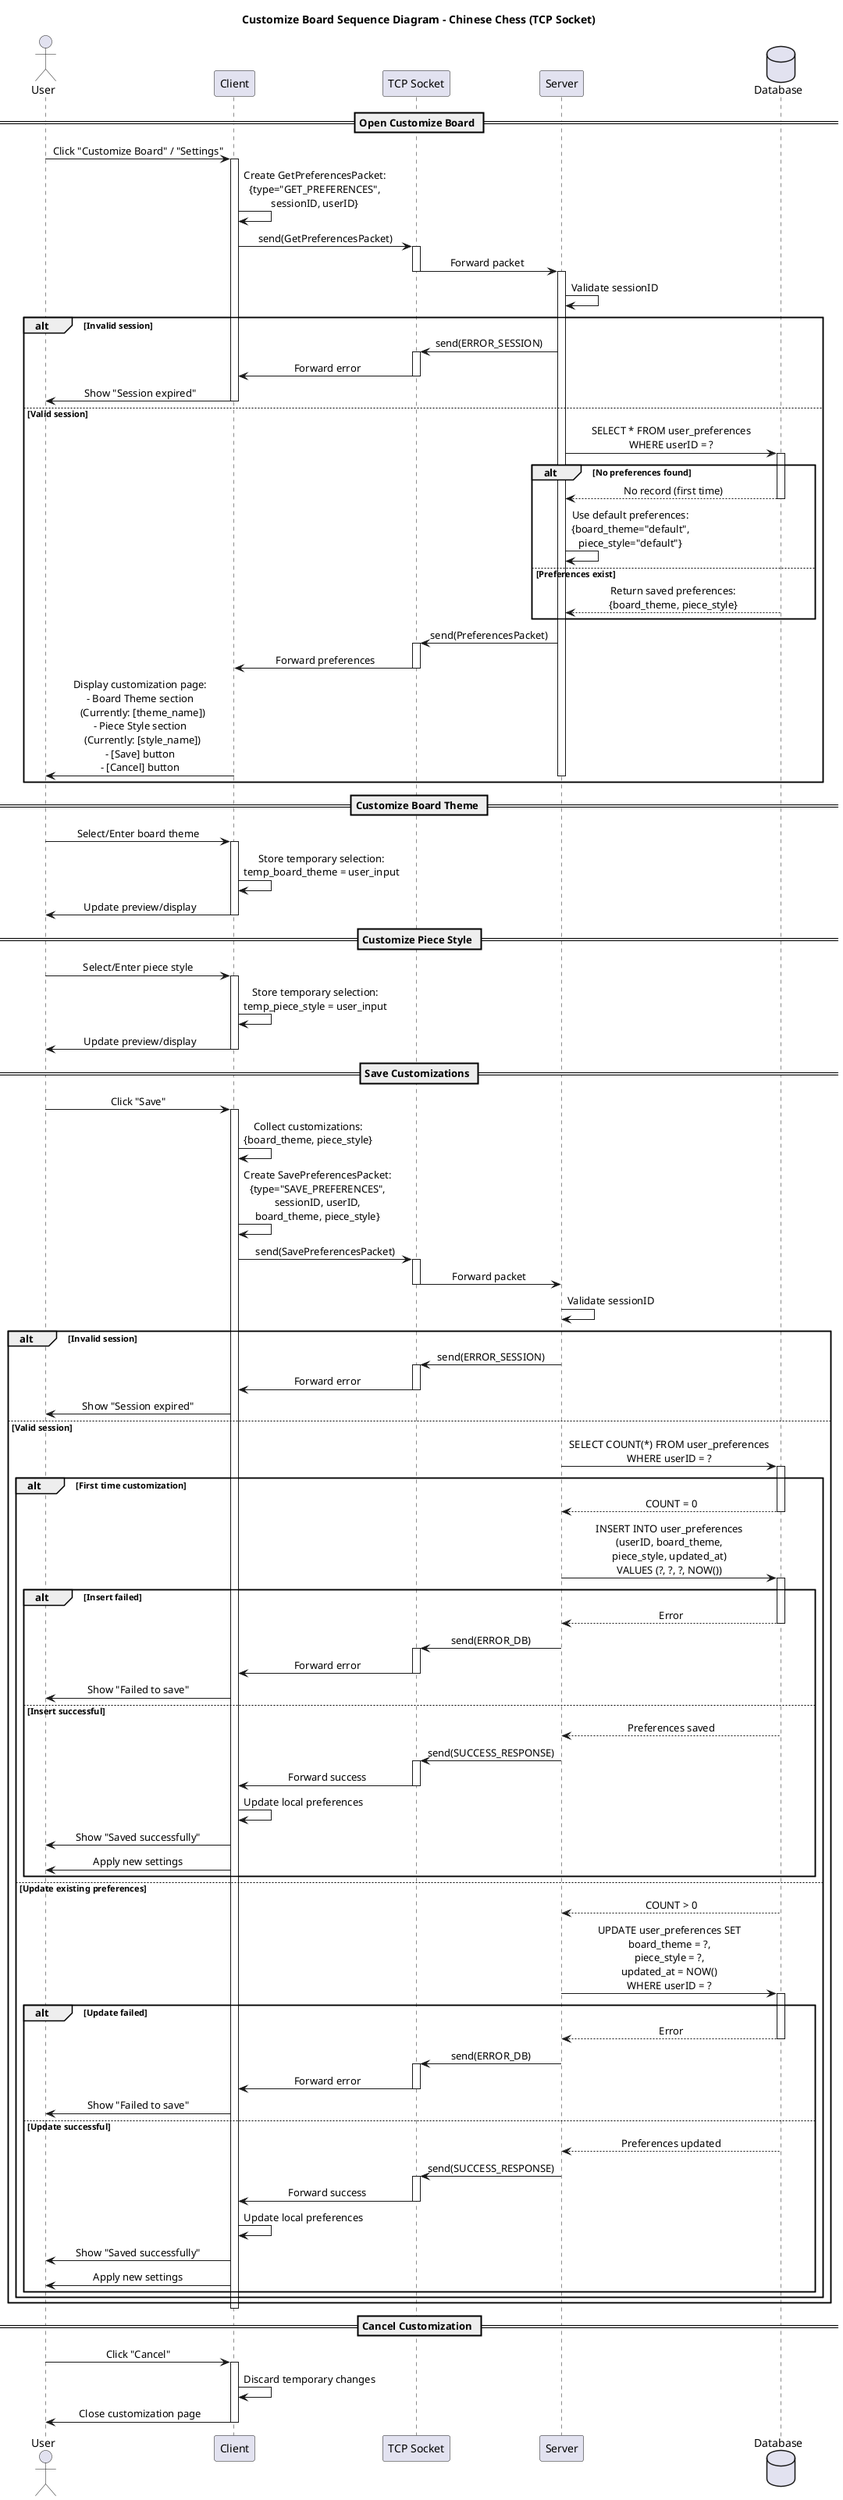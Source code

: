 @startuml
title Customize Board Sequence Diagram - Chinese Chess (TCP Socket)

skinparam sequenceMessageAlign center
skinparam responseMessageBelowArrow true

actor User
participant "Client" as Client
participant "TCP Socket" as Socket
participant "Server" as Server
database "Database" as DB

== Open Customize Board ==
User -> Client: Click "Customize Board" / "Settings"
activate Client

Client -> Client: Create GetPreferencesPacket:\n{type="GET_PREFERENCES",\nsessionID, userID}

Client -> Socket: send(GetPreferencesPacket)
activate Socket
Socket -> Server: Forward packet
deactivate Socket
activate Server

Server -> Server: Validate sessionID

alt Invalid session
    Server -> Socket: send(ERROR_SESSION)
    activate Socket
    Socket -> Client: Forward error
    deactivate Socket
    Client -> User: Show "Session expired"
    deactivate Client
    
else Valid session
    Server -> DB: SELECT * FROM user_preferences\nWHERE userID = ?
    activate DB
    
    alt No preferences found
        DB --> Server: No record (first time)
        deactivate DB
        
        Server -> Server: Use default preferences:\n{board_theme="default",\npiece_style="default"}
        
    else Preferences exist
        DB --> Server: Return saved preferences:\n{board_theme, piece_style}
        deactivate DB
    end
    
    Server -> Socket: send(PreferencesPacket)
    activate Socket
    Socket -> Client: Forward preferences
    deactivate Socket
    
    Client -> User: Display customization page:\n- Board Theme section\n  (Currently: [theme_name])\n- Piece Style section\n  (Currently: [style_name])\n- [Save] button\n- [Cancel] button
    deactivate Client
    deactivate Server
end

== Customize Board Theme ==
User -> Client: Select/Enter board theme
activate Client

Client -> Client: Store temporary selection:\ntemp_board_theme = user_input

Client -> User: Update preview/display
deactivate Client

== Customize Piece Style ==
User -> Client: Select/Enter piece style
activate Client

Client -> Client: Store temporary selection:\ntemp_piece_style = user_input

Client -> User: Update preview/display
deactivate Client

== Save Customizations ==
User -> Client: Click "Save"
activate Client

Client -> Client: Collect customizations:\n{board_theme, piece_style}

Client -> Client: Create SavePreferencesPacket:\n{type="SAVE_PREFERENCES",\nsessionID, userID,\nboard_theme, piece_style}

Client -> Socket: send(SavePreferencesPacket)
activate Socket
Socket -> Server: Forward packet
deactivate Socket

Server -> Server: Validate sessionID

alt Invalid session
    Server -> Socket: send(ERROR_SESSION)
    activate Socket
    Socket -> Client: Forward error
    deactivate Socket
    Client -> User: Show "Session expired"
    
else Valid session
    Server -> DB: SELECT COUNT(*) FROM user_preferences\nWHERE userID = ?
    activate DB
    
    alt First time customization
        DB --> Server: COUNT = 0
        deactivate DB
        
        Server -> DB: INSERT INTO user_preferences\n(userID, board_theme,\npiece_style, updated_at)\nVALUES (?, ?, ?, NOW())
        activate DB
        
        alt Insert failed
            DB --> Server: Error
            deactivate DB
            Server -> Socket: send(ERROR_DB)
            activate Socket
            Socket -> Client: Forward error
            deactivate Socket
            Client -> User: Show "Failed to save"
            
        else Insert successful
            DB --> Server: Preferences saved
            deactivate DB
            
            Server -> Socket: send(SUCCESS_RESPONSE)
            activate Socket
            Socket -> Client: Forward success
            deactivate Socket
            
            Client -> Client: Update local preferences
            Client -> User: Show "Saved successfully"
            Client -> User: Apply new settings
        end
        
    else Update existing preferences
        DB --> Server: COUNT > 0
        deactivate DB
        
        Server -> DB: UPDATE user_preferences SET\nboard_theme = ?,\npiece_style = ?,\nupdated_at = NOW()\nWHERE userID = ?
        activate DB
        
        alt Update failed
            DB --> Server: Error
            deactivate DB
            Server -> Socket: send(ERROR_DB)
            activate Socket
            Socket -> Client: Forward error
            deactivate Socket
            Client -> User: Show "Failed to save"
            
        else Update successful
            DB --> Server: Preferences updated
            deactivate DB
            
            Server -> Socket: send(SUCCESS_RESPONSE)
            activate Socket
            Socket -> Client: Forward success
            deactivate Socket
            
            Client -> Client: Update local preferences
            Client -> User: Show "Saved successfully"
            Client -> User: Apply new settings
        end
    end
end

deactivate Client
deactivate Server

== Cancel Customization ==
User -> Client: Click "Cancel"
activate Client

Client -> Client: Discard temporary changes

Client -> User: Close customization page
deactivate Client

@enduml